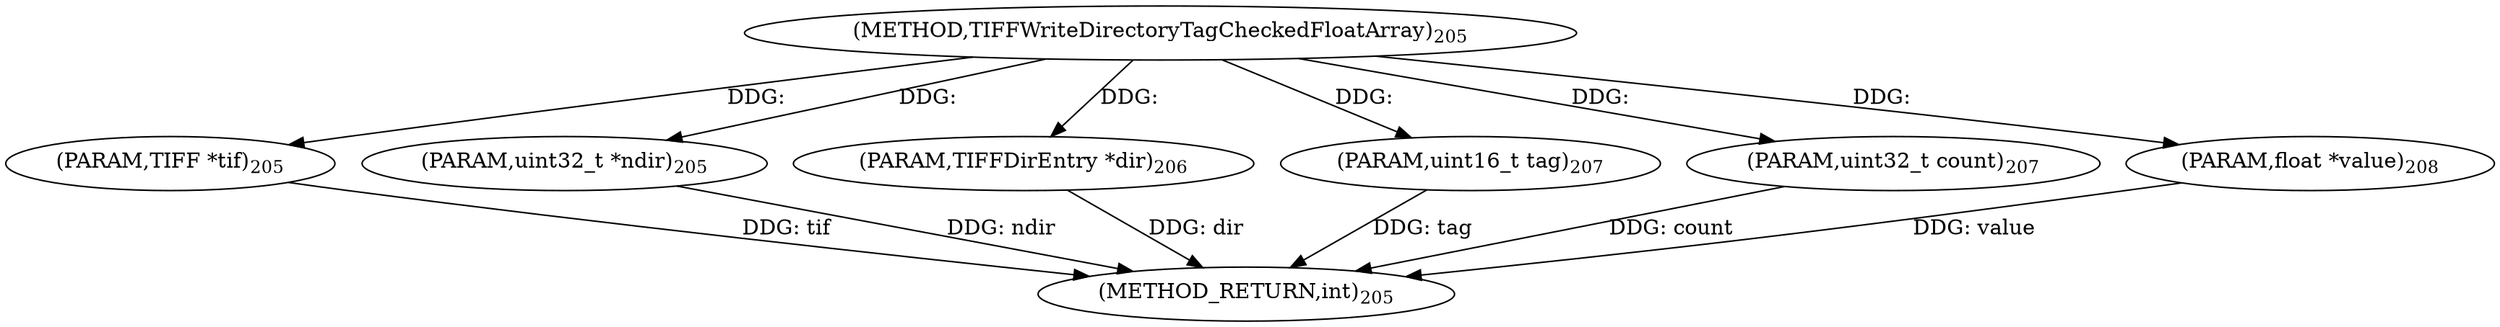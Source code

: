 digraph "TIFFWriteDirectoryTagCheckedFloatArray" {  
"64337" [label = <(METHOD,TIFFWriteDirectoryTagCheckedFloatArray)<SUB>205</SUB>> ]
"64344" [label = <(METHOD_RETURN,int)<SUB>205</SUB>> ]
"64338" [label = <(PARAM,TIFF *tif)<SUB>205</SUB>> ]
"64339" [label = <(PARAM,uint32_t *ndir)<SUB>205</SUB>> ]
"64340" [label = <(PARAM,TIFFDirEntry *dir)<SUB>206</SUB>> ]
"64341" [label = <(PARAM,uint16_t tag)<SUB>207</SUB>> ]
"64342" [label = <(PARAM,uint32_t count)<SUB>207</SUB>> ]
"64343" [label = <(PARAM,float *value)<SUB>208</SUB>> ]
  "64338" -> "64344"  [ label = "DDG: tif"] 
  "64339" -> "64344"  [ label = "DDG: ndir"] 
  "64340" -> "64344"  [ label = "DDG: dir"] 
  "64341" -> "64344"  [ label = "DDG: tag"] 
  "64342" -> "64344"  [ label = "DDG: count"] 
  "64343" -> "64344"  [ label = "DDG: value"] 
  "64337" -> "64338"  [ label = "DDG: "] 
  "64337" -> "64339"  [ label = "DDG: "] 
  "64337" -> "64340"  [ label = "DDG: "] 
  "64337" -> "64341"  [ label = "DDG: "] 
  "64337" -> "64342"  [ label = "DDG: "] 
  "64337" -> "64343"  [ label = "DDG: "] 
}

